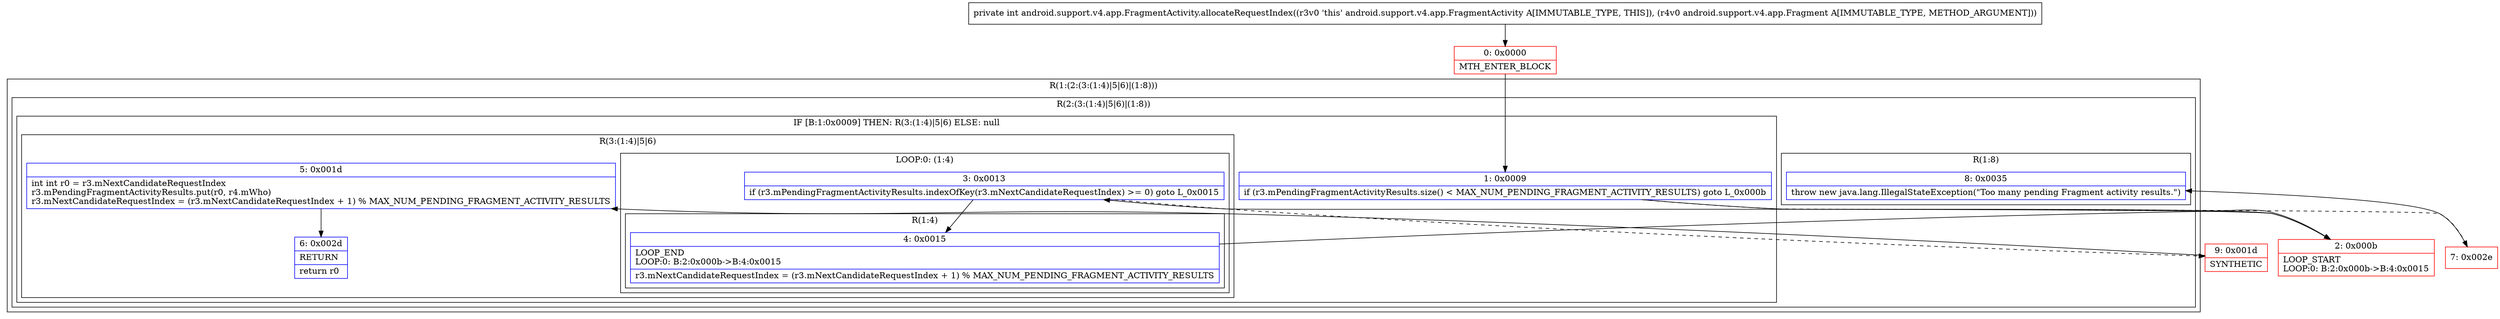 digraph "CFG forandroid.support.v4.app.FragmentActivity.allocateRequestIndex(Landroid\/support\/v4\/app\/Fragment;)I" {
subgraph cluster_Region_470714000 {
label = "R(1:(2:(3:(1:4)|5|6)|(1:8)))";
node [shape=record,color=blue];
subgraph cluster_Region_581530133 {
label = "R(2:(3:(1:4)|5|6)|(1:8))";
node [shape=record,color=blue];
subgraph cluster_IfRegion_1660510348 {
label = "IF [B:1:0x0009] THEN: R(3:(1:4)|5|6) ELSE: null";
node [shape=record,color=blue];
Node_1 [shape=record,label="{1\:\ 0x0009|if (r3.mPendingFragmentActivityResults.size() \< MAX_NUM_PENDING_FRAGMENT_ACTIVITY_RESULTS) goto L_0x000b\l}"];
subgraph cluster_Region_1016548919 {
label = "R(3:(1:4)|5|6)";
node [shape=record,color=blue];
subgraph cluster_LoopRegion_197968098 {
label = "LOOP:0: (1:4)";
node [shape=record,color=blue];
Node_3 [shape=record,label="{3\:\ 0x0013|if (r3.mPendingFragmentActivityResults.indexOfKey(r3.mNextCandidateRequestIndex) \>= 0) goto L_0x0015\l}"];
subgraph cluster_Region_1671359757 {
label = "R(1:4)";
node [shape=record,color=blue];
Node_4 [shape=record,label="{4\:\ 0x0015|LOOP_END\lLOOP:0: B:2:0x000b\-\>B:4:0x0015\l|r3.mNextCandidateRequestIndex = (r3.mNextCandidateRequestIndex + 1) % MAX_NUM_PENDING_FRAGMENT_ACTIVITY_RESULTS\l}"];
}
}
Node_5 [shape=record,label="{5\:\ 0x001d|int int r0 = r3.mNextCandidateRequestIndex\lr3.mPendingFragmentActivityResults.put(r0, r4.mWho)\lr3.mNextCandidateRequestIndex = (r3.mNextCandidateRequestIndex + 1) % MAX_NUM_PENDING_FRAGMENT_ACTIVITY_RESULTS\l}"];
Node_6 [shape=record,label="{6\:\ 0x002d|RETURN\l|return r0\l}"];
}
}
subgraph cluster_Region_181277361 {
label = "R(1:8)";
node [shape=record,color=blue];
Node_8 [shape=record,label="{8\:\ 0x0035|throw new java.lang.IllegalStateException(\"Too many pending Fragment activity results.\")\l}"];
}
}
}
Node_0 [shape=record,color=red,label="{0\:\ 0x0000|MTH_ENTER_BLOCK\l}"];
Node_2 [shape=record,color=red,label="{2\:\ 0x000b|LOOP_START\lLOOP:0: B:2:0x000b\-\>B:4:0x0015\l}"];
Node_7 [shape=record,color=red,label="{7\:\ 0x002e}"];
Node_9 [shape=record,color=red,label="{9\:\ 0x001d|SYNTHETIC\l}"];
MethodNode[shape=record,label="{private int android.support.v4.app.FragmentActivity.allocateRequestIndex((r3v0 'this' android.support.v4.app.FragmentActivity A[IMMUTABLE_TYPE, THIS]), (r4v0 android.support.v4.app.Fragment A[IMMUTABLE_TYPE, METHOD_ARGUMENT])) }"];
MethodNode -> Node_0;
Node_1 -> Node_2;
Node_1 -> Node_7[style=dashed];
Node_3 -> Node_4;
Node_3 -> Node_9[style=dashed];
Node_4 -> Node_2;
Node_5 -> Node_6;
Node_0 -> Node_1;
Node_2 -> Node_3;
Node_7 -> Node_8;
Node_9 -> Node_5;
}


